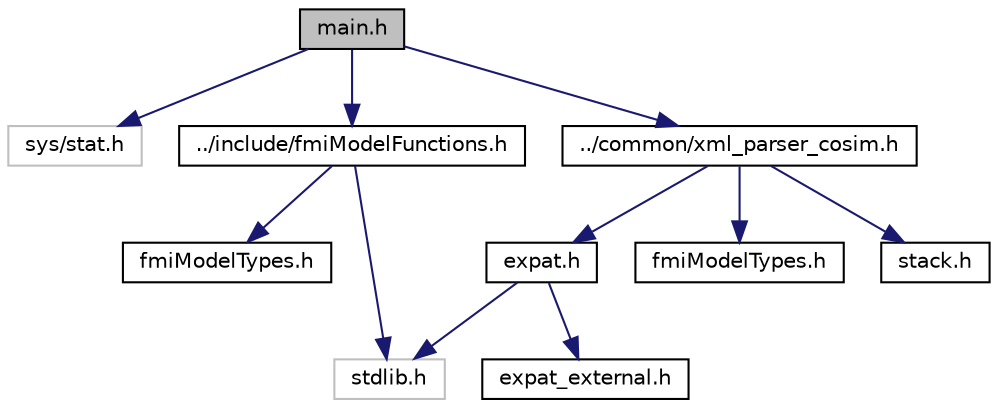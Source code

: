 digraph G
{
  edge [fontname="Helvetica",fontsize="10",labelfontname="Helvetica",labelfontsize="10"];
  node [fontname="Helvetica",fontsize="10",shape=record];
  Node1 [label="main.h",height=0.2,width=0.4,color="black", fillcolor="grey75", style="filled" fontcolor="black"];
  Node1 -> Node2 [color="midnightblue",fontsize="10",style="solid",fontname="Helvetica"];
  Node2 [label="sys/stat.h",height=0.2,width=0.4,color="grey75", fillcolor="white", style="filled"];
  Node1 -> Node3 [color="midnightblue",fontsize="10",style="solid",fontname="Helvetica"];
  Node3 [label="../include/fmiModelFunctions.h",height=0.2,width=0.4,color="black", fillcolor="white", style="filled",URL="$fmiModelFunctions_8h.html"];
  Node3 -> Node4 [color="midnightblue",fontsize="10",style="solid",fontname="Helvetica"];
  Node4 [label="fmiModelTypes.h",height=0.2,width=0.4,color="black", fillcolor="white", style="filled",URL="$include_2fmiModelTypes_8h.html"];
  Node3 -> Node5 [color="midnightblue",fontsize="10",style="solid",fontname="Helvetica"];
  Node5 [label="stdlib.h",height=0.2,width=0.4,color="grey75", fillcolor="white", style="filled"];
  Node1 -> Node6 [color="midnightblue",fontsize="10",style="solid",fontname="Helvetica"];
  Node6 [label="../common/xml_parser_cosim.h",height=0.2,width=0.4,color="black", fillcolor="white", style="filled",URL="$xml__parser__cosim_8h.html"];
  Node6 -> Node7 [color="midnightblue",fontsize="10",style="solid",fontname="Helvetica"];
  Node7 [label="expat.h",height=0.2,width=0.4,color="black", fillcolor="white", style="filled",URL="$expat_8h.html"];
  Node7 -> Node5 [color="midnightblue",fontsize="10",style="solid",fontname="Helvetica"];
  Node7 -> Node8 [color="midnightblue",fontsize="10",style="solid",fontname="Helvetica"];
  Node8 [label="expat_external.h",height=0.2,width=0.4,color="black", fillcolor="white", style="filled",URL="$expat__external_8h.html"];
  Node6 -> Node9 [color="midnightblue",fontsize="10",style="solid",fontname="Helvetica"];
  Node9 [label="fmiModelTypes.h",height=0.2,width=0.4,color="black", fillcolor="white", style="filled",URL="$common_2fmiModelTypes_8h.html"];
  Node6 -> Node10 [color="midnightblue",fontsize="10",style="solid",fontname="Helvetica"];
  Node10 [label="stack.h",height=0.2,width=0.4,color="black", fillcolor="white", style="filled",URL="$stack_8h.html"];
}
